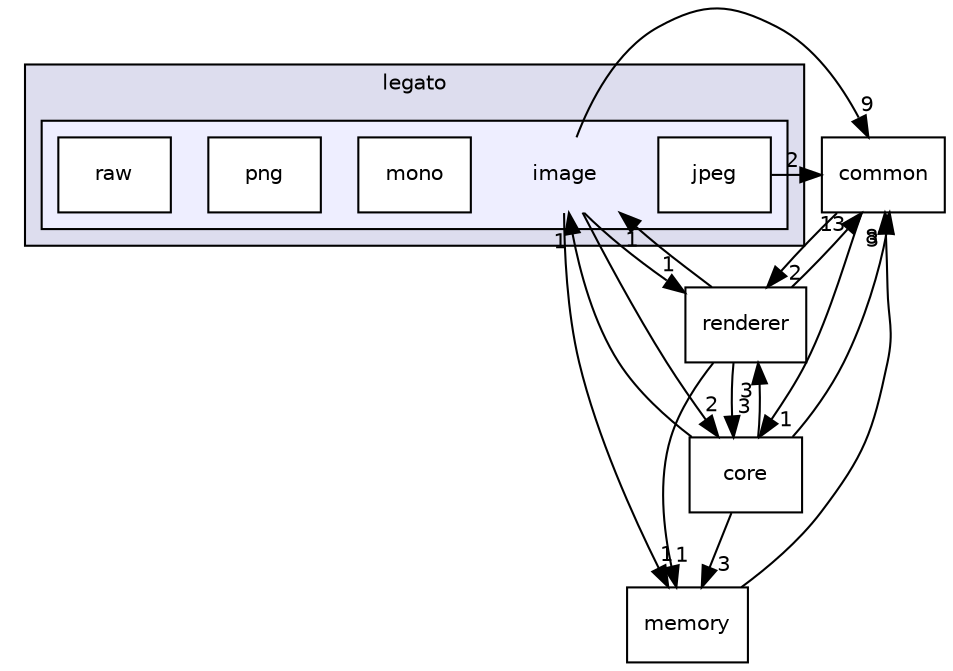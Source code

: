 digraph "C:/microchip/harmony3/gfx/middleware/legato/library/src/gfx/legato/image" {
  compound=true
  node [ fontsize="10", fontname="Helvetica"];
  edge [ labelfontsize="10", labelfontname="Helvetica"];
  subgraph clusterdir_df0e2b4cdb64d3722aa48eb6b18a67e5 {
    graph [ bgcolor="#ddddee", pencolor="black", label="legato" fontname="Helvetica", fontsize="10", URL="dir_df0e2b4cdb64d3722aa48eb6b18a67e5.html"]
  subgraph clusterdir_c43e76bd24ab4aaf6fcd839448542a16 {
    graph [ bgcolor="#eeeeff", pencolor="black", label="" URL="dir_c43e76bd24ab4aaf6fcd839448542a16.html"];
    dir_c43e76bd24ab4aaf6fcd839448542a16 [shape=plaintext label="image"];
    dir_c9a42a9715a885ff66c69ce9c986435c [shape=box label="jpeg" color="black" fillcolor="white" style="filled" URL="dir_c9a42a9715a885ff66c69ce9c986435c.html"];
    dir_1be59c97ac4e545d510465528538c6f8 [shape=box label="mono" color="black" fillcolor="white" style="filled" URL="dir_1be59c97ac4e545d510465528538c6f8.html"];
    dir_dfb43b5d31052019ff658d2daee66a47 [shape=box label="png" color="black" fillcolor="white" style="filled" URL="dir_dfb43b5d31052019ff658d2daee66a47.html"];
    dir_cdfca36a52d63bc52e97c81001b967ec [shape=box label="raw" color="black" fillcolor="white" style="filled" URL="dir_cdfca36a52d63bc52e97c81001b967ec.html"];
  }
  }
  dir_b3f224f181338695a4734ca3080f2eb5 [shape=box label="common" URL="dir_b3f224f181338695a4734ca3080f2eb5.html"];
  dir_18f2fdeeef31186486f6c44486de345c [shape=box label="renderer" URL="dir_18f2fdeeef31186486f6c44486de345c.html"];
  dir_6ea5fdd06250e5b2bba6c64e330e75e8 [shape=box label="core" URL="dir_6ea5fdd06250e5b2bba6c64e330e75e8.html"];
  dir_eef5553a5c7369df9ec111a9376be40e [shape=box label="memory" URL="dir_eef5553a5c7369df9ec111a9376be40e.html"];
  dir_b3f224f181338695a4734ca3080f2eb5->dir_18f2fdeeef31186486f6c44486de345c [headlabel="2", labeldistance=1.5 headhref="dir_000076_000086.html"];
  dir_b3f224f181338695a4734ca3080f2eb5->dir_6ea5fdd06250e5b2bba6c64e330e75e8 [headlabel="1", labeldistance=1.5 headhref="dir_000076_000077.html"];
  dir_c43e76bd24ab4aaf6fcd839448542a16->dir_b3f224f181338695a4734ca3080f2eb5 [headlabel="9", labeldistance=1.5 headhref="dir_000080_000076.html"];
  dir_c43e76bd24ab4aaf6fcd839448542a16->dir_18f2fdeeef31186486f6c44486de345c [headlabel="1", labeldistance=1.5 headhref="dir_000080_000086.html"];
  dir_c43e76bd24ab4aaf6fcd839448542a16->dir_6ea5fdd06250e5b2bba6c64e330e75e8 [headlabel="2", labeldistance=1.5 headhref="dir_000080_000077.html"];
  dir_c43e76bd24ab4aaf6fcd839448542a16->dir_eef5553a5c7369df9ec111a9376be40e [headlabel="1", labeldistance=1.5 headhref="dir_000080_000085.html"];
  dir_18f2fdeeef31186486f6c44486de345c->dir_b3f224f181338695a4734ca3080f2eb5 [headlabel="13", labeldistance=1.5 headhref="dir_000086_000076.html"];
  dir_18f2fdeeef31186486f6c44486de345c->dir_c43e76bd24ab4aaf6fcd839448542a16 [headlabel="1", labeldistance=1.5 headhref="dir_000086_000080.html"];
  dir_18f2fdeeef31186486f6c44486de345c->dir_6ea5fdd06250e5b2bba6c64e330e75e8 [headlabel="3", labeldistance=1.5 headhref="dir_000086_000077.html"];
  dir_18f2fdeeef31186486f6c44486de345c->dir_eef5553a5c7369df9ec111a9376be40e [headlabel="1", labeldistance=1.5 headhref="dir_000086_000085.html"];
  dir_6ea5fdd06250e5b2bba6c64e330e75e8->dir_b3f224f181338695a4734ca3080f2eb5 [headlabel="8", labeldistance=1.5 headhref="dir_000077_000076.html"];
  dir_6ea5fdd06250e5b2bba6c64e330e75e8->dir_c43e76bd24ab4aaf6fcd839448542a16 [headlabel="1", labeldistance=1.5 headhref="dir_000077_000080.html"];
  dir_6ea5fdd06250e5b2bba6c64e330e75e8->dir_18f2fdeeef31186486f6c44486de345c [headlabel="3", labeldistance=1.5 headhref="dir_000077_000086.html"];
  dir_6ea5fdd06250e5b2bba6c64e330e75e8->dir_eef5553a5c7369df9ec111a9376be40e [headlabel="3", labeldistance=1.5 headhref="dir_000077_000085.html"];
  dir_c9a42a9715a885ff66c69ce9c986435c->dir_b3f224f181338695a4734ca3080f2eb5 [headlabel="2", labeldistance=1.5 headhref="dir_000081_000076.html"];
  dir_eef5553a5c7369df9ec111a9376be40e->dir_b3f224f181338695a4734ca3080f2eb5 [headlabel="3", labeldistance=1.5 headhref="dir_000085_000076.html"];
}
